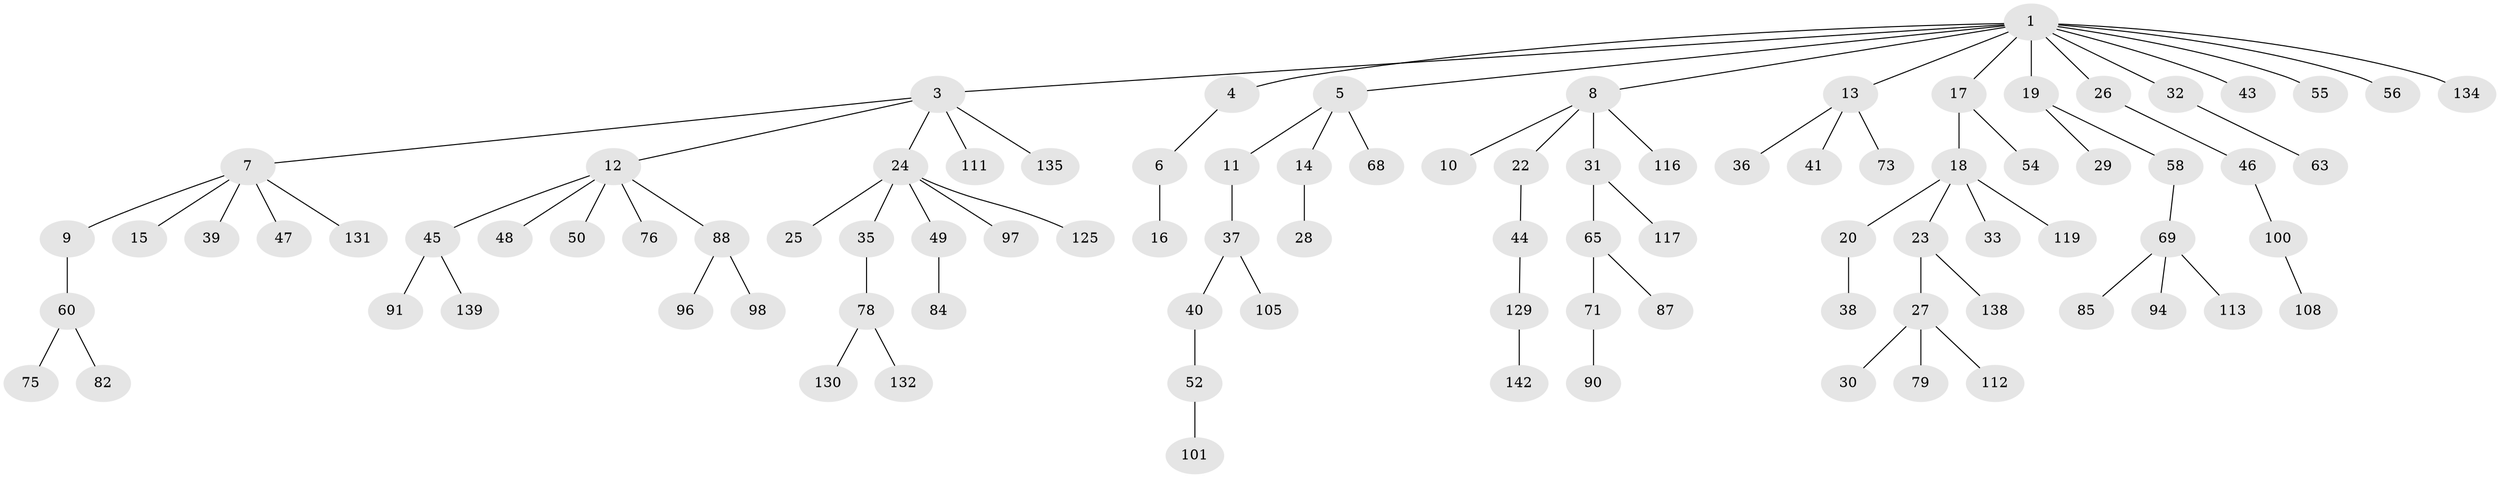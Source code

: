 // original degree distribution, {7: 0.006993006993006993, 8: 0.006993006993006993, 6: 0.02097902097902098, 2: 0.23776223776223776, 4: 0.04895104895104895, 3: 0.14685314685314685, 5: 0.027972027972027972, 1: 0.5034965034965035}
// Generated by graph-tools (version 1.1) at 2025/11/02/27/25 16:11:28]
// undirected, 93 vertices, 92 edges
graph export_dot {
graph [start="1"]
  node [color=gray90,style=filled];
  1 [super="+2"];
  3 [super="+72"];
  4;
  5;
  6 [super="+93"];
  7 [super="+127"];
  8 [super="+110"];
  9 [super="+103"];
  10;
  11 [super="+70"];
  12 [super="+34"];
  13 [super="+124"];
  14 [super="+120"];
  15;
  16 [super="+62"];
  17 [super="+126"];
  18 [super="+21"];
  19 [super="+80"];
  20 [super="+59"];
  22 [super="+122"];
  23 [super="+83"];
  24 [super="+42"];
  25;
  26 [super="+128"];
  27 [super="+137"];
  28 [super="+140"];
  29 [super="+67"];
  30 [super="+86"];
  31 [super="+53"];
  32 [super="+51"];
  33;
  35 [super="+57"];
  36;
  37 [super="+99"];
  38 [super="+64"];
  39;
  40 [super="+114"];
  41 [super="+121"];
  43;
  44 [super="+61"];
  45 [super="+92"];
  46 [super="+118"];
  47;
  48;
  49;
  50;
  52 [super="+77"];
  54;
  55;
  56 [super="+81"];
  58;
  60 [super="+104"];
  63;
  65 [super="+66"];
  68 [super="+123"];
  69 [super="+74"];
  71 [super="+106"];
  73 [super="+89"];
  75;
  76;
  78 [super="+109"];
  79;
  82 [super="+102"];
  84;
  85;
  87;
  88 [super="+95"];
  90;
  91;
  94;
  96 [super="+115"];
  97;
  98;
  100 [super="+107"];
  101;
  105;
  108;
  111;
  112;
  113;
  116 [super="+133"];
  117;
  119;
  125;
  129;
  130;
  131;
  132 [super="+136"];
  134 [super="+141"];
  135;
  138;
  139 [super="+143"];
  142;
  1 -- 3;
  1 -- 5;
  1 -- 8;
  1 -- 19;
  1 -- 55;
  1 -- 56;
  1 -- 32;
  1 -- 4;
  1 -- 134;
  1 -- 43;
  1 -- 13;
  1 -- 17;
  1 -- 26;
  3 -- 7;
  3 -- 12;
  3 -- 24;
  3 -- 111;
  3 -- 135;
  4 -- 6;
  5 -- 11;
  5 -- 14;
  5 -- 68;
  6 -- 16;
  7 -- 9;
  7 -- 15;
  7 -- 39;
  7 -- 47;
  7 -- 131;
  8 -- 10;
  8 -- 22;
  8 -- 31;
  8 -- 116;
  9 -- 60;
  11 -- 37;
  12 -- 48;
  12 -- 50;
  12 -- 76;
  12 -- 88;
  12 -- 45;
  13 -- 36;
  13 -- 41;
  13 -- 73;
  14 -- 28;
  17 -- 18;
  17 -- 54;
  18 -- 20;
  18 -- 23;
  18 -- 33;
  18 -- 119;
  19 -- 29;
  19 -- 58;
  20 -- 38;
  22 -- 44;
  23 -- 27;
  23 -- 138;
  24 -- 25;
  24 -- 35;
  24 -- 97;
  24 -- 49;
  24 -- 125;
  26 -- 46;
  27 -- 30;
  27 -- 79;
  27 -- 112;
  31 -- 117;
  31 -- 65;
  32 -- 63;
  35 -- 78;
  37 -- 40;
  37 -- 105;
  40 -- 52;
  44 -- 129;
  45 -- 91;
  45 -- 139;
  46 -- 100;
  49 -- 84;
  52 -- 101;
  58 -- 69;
  60 -- 75;
  60 -- 82;
  65 -- 87;
  65 -- 71;
  69 -- 85;
  69 -- 113;
  69 -- 94;
  71 -- 90;
  78 -- 130;
  78 -- 132;
  88 -- 98;
  88 -- 96;
  100 -- 108;
  129 -- 142;
}
